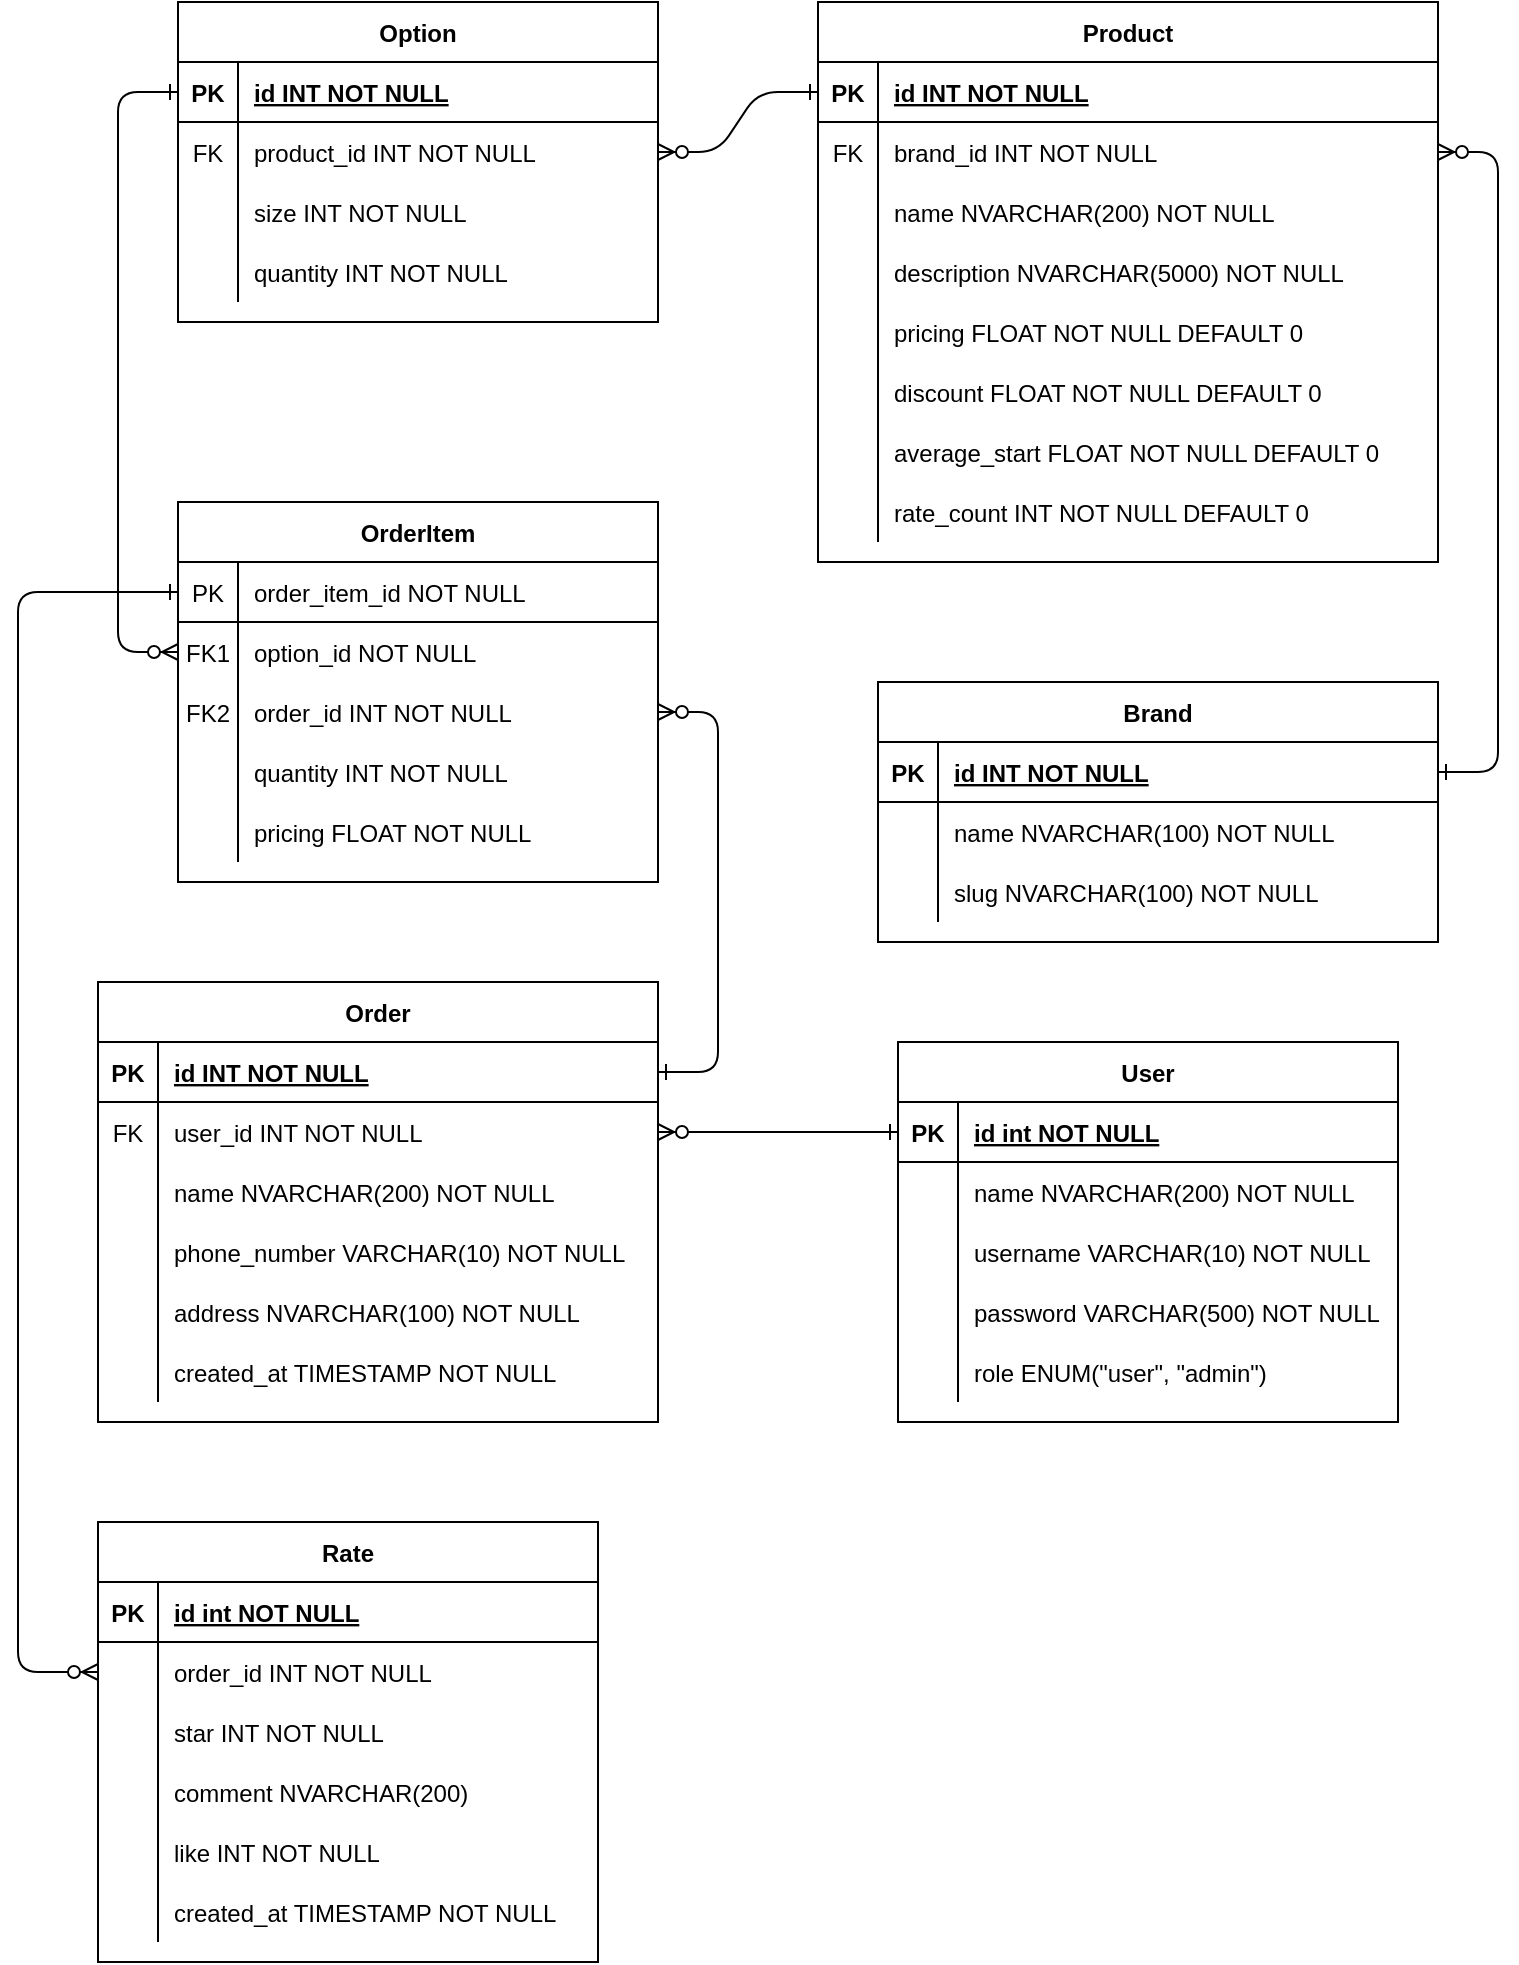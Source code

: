<mxfile>
    <diagram id="R2lEEEUBdFMjLlhIrx00" name="Page-1">
        <mxGraphModel dx="561" dy="756" grid="1" gridSize="10" guides="1" tooltips="1" connect="1" arrows="1" fold="1" page="1" pageScale="1" pageWidth="850" pageHeight="1100" math="0" shadow="0" extFonts="Permanent Marker^https://fonts.googleapis.com/css?family=Permanent+Marker">
            <root>
                <mxCell id="0"/>
                <mxCell id="1" parent="0"/>
                <mxCell id="C-vyLk0tnHw3VtMMgP7b-2" value="Product" style="shape=table;startSize=30;container=1;collapsible=1;childLayout=tableLayout;fixedRows=1;rowLines=0;fontStyle=1;align=center;resizeLast=1;" parent="1" vertex="1">
                    <mxGeometry x="440" y="60" width="310" height="280" as="geometry"/>
                </mxCell>
                <mxCell id="C-vyLk0tnHw3VtMMgP7b-3" value="" style="shape=partialRectangle;collapsible=0;dropTarget=0;pointerEvents=0;fillColor=none;points=[[0,0.5],[1,0.5]];portConstraint=eastwest;top=0;left=0;right=0;bottom=1;" parent="C-vyLk0tnHw3VtMMgP7b-2" vertex="1">
                    <mxGeometry y="30" width="310" height="30" as="geometry"/>
                </mxCell>
                <mxCell id="C-vyLk0tnHw3VtMMgP7b-4" value="PK" style="shape=partialRectangle;overflow=hidden;connectable=0;fillColor=none;top=0;left=0;bottom=0;right=0;fontStyle=1;" parent="C-vyLk0tnHw3VtMMgP7b-3" vertex="1">
                    <mxGeometry width="30" height="30" as="geometry">
                        <mxRectangle width="30" height="30" as="alternateBounds"/>
                    </mxGeometry>
                </mxCell>
                <mxCell id="C-vyLk0tnHw3VtMMgP7b-5" value="id INT NOT NULL" style="shape=partialRectangle;overflow=hidden;connectable=0;fillColor=none;top=0;left=0;bottom=0;right=0;align=left;spacingLeft=6;fontStyle=5;" parent="C-vyLk0tnHw3VtMMgP7b-3" vertex="1">
                    <mxGeometry x="30" width="280" height="30" as="geometry">
                        <mxRectangle width="280" height="30" as="alternateBounds"/>
                    </mxGeometry>
                </mxCell>
                <mxCell id="SPNnVvAk1_c4zCXeKWEK-23" value="" style="shape=partialRectangle;collapsible=0;dropTarget=0;pointerEvents=0;fillColor=none;points=[[0,0.5],[1,0.5]];portConstraint=eastwest;top=0;left=0;right=0;bottom=0;" parent="C-vyLk0tnHw3VtMMgP7b-2" vertex="1">
                    <mxGeometry y="60" width="310" height="30" as="geometry"/>
                </mxCell>
                <mxCell id="SPNnVvAk1_c4zCXeKWEK-24" value="FK" style="shape=partialRectangle;overflow=hidden;connectable=0;fillColor=none;top=0;left=0;bottom=0;right=0;" parent="SPNnVvAk1_c4zCXeKWEK-23" vertex="1">
                    <mxGeometry width="30" height="30" as="geometry">
                        <mxRectangle width="30" height="30" as="alternateBounds"/>
                    </mxGeometry>
                </mxCell>
                <mxCell id="SPNnVvAk1_c4zCXeKWEK-25" value="brand_id INT NOT NULL" style="shape=partialRectangle;overflow=hidden;connectable=0;fillColor=none;top=0;left=0;bottom=0;right=0;align=left;spacingLeft=6;" parent="SPNnVvAk1_c4zCXeKWEK-23" vertex="1">
                    <mxGeometry x="30" width="280" height="30" as="geometry">
                        <mxRectangle width="280" height="30" as="alternateBounds"/>
                    </mxGeometry>
                </mxCell>
                <mxCell id="C-vyLk0tnHw3VtMMgP7b-6" value="" style="shape=partialRectangle;collapsible=0;dropTarget=0;pointerEvents=0;fillColor=none;points=[[0,0.5],[1,0.5]];portConstraint=eastwest;top=0;left=0;right=0;bottom=0;" parent="C-vyLk0tnHw3VtMMgP7b-2" vertex="1">
                    <mxGeometry y="90" width="310" height="30" as="geometry"/>
                </mxCell>
                <mxCell id="C-vyLk0tnHw3VtMMgP7b-7" value="" style="shape=partialRectangle;overflow=hidden;connectable=0;fillColor=none;top=0;left=0;bottom=0;right=0;" parent="C-vyLk0tnHw3VtMMgP7b-6" vertex="1">
                    <mxGeometry width="30" height="30" as="geometry">
                        <mxRectangle width="30" height="30" as="alternateBounds"/>
                    </mxGeometry>
                </mxCell>
                <mxCell id="C-vyLk0tnHw3VtMMgP7b-8" value="name NVARCHAR(200) NOT NULL" style="shape=partialRectangle;overflow=hidden;connectable=0;fillColor=none;top=0;left=0;bottom=0;right=0;align=left;spacingLeft=6;" parent="C-vyLk0tnHw3VtMMgP7b-6" vertex="1">
                    <mxGeometry x="30" width="280" height="30" as="geometry">
                        <mxRectangle width="280" height="30" as="alternateBounds"/>
                    </mxGeometry>
                </mxCell>
                <mxCell id="C-vyLk0tnHw3VtMMgP7b-9" value="" style="shape=partialRectangle;collapsible=0;dropTarget=0;pointerEvents=0;fillColor=none;points=[[0,0.5],[1,0.5]];portConstraint=eastwest;top=0;left=0;right=0;bottom=0;" parent="C-vyLk0tnHw3VtMMgP7b-2" vertex="1">
                    <mxGeometry y="120" width="310" height="30" as="geometry"/>
                </mxCell>
                <mxCell id="C-vyLk0tnHw3VtMMgP7b-10" value="" style="shape=partialRectangle;overflow=hidden;connectable=0;fillColor=none;top=0;left=0;bottom=0;right=0;" parent="C-vyLk0tnHw3VtMMgP7b-9" vertex="1">
                    <mxGeometry width="30" height="30" as="geometry">
                        <mxRectangle width="30" height="30" as="alternateBounds"/>
                    </mxGeometry>
                </mxCell>
                <mxCell id="C-vyLk0tnHw3VtMMgP7b-11" value="description NVARCHAR(5000) NOT NULL" style="shape=partialRectangle;overflow=hidden;connectable=0;fillColor=none;top=0;left=0;bottom=0;right=0;align=left;spacingLeft=6;" parent="C-vyLk0tnHw3VtMMgP7b-9" vertex="1">
                    <mxGeometry x="30" width="280" height="30" as="geometry">
                        <mxRectangle width="280" height="30" as="alternateBounds"/>
                    </mxGeometry>
                </mxCell>
                <mxCell id="SPNnVvAk1_c4zCXeKWEK-62" value="" style="shape=partialRectangle;collapsible=0;dropTarget=0;pointerEvents=0;fillColor=none;points=[[0,0.5],[1,0.5]];portConstraint=eastwest;top=0;left=0;right=0;bottom=0;" parent="C-vyLk0tnHw3VtMMgP7b-2" vertex="1">
                    <mxGeometry y="150" width="310" height="30" as="geometry"/>
                </mxCell>
                <mxCell id="SPNnVvAk1_c4zCXeKWEK-63" value="" style="shape=partialRectangle;overflow=hidden;connectable=0;fillColor=none;top=0;left=0;bottom=0;right=0;" parent="SPNnVvAk1_c4zCXeKWEK-62" vertex="1">
                    <mxGeometry width="30" height="30" as="geometry">
                        <mxRectangle width="30" height="30" as="alternateBounds"/>
                    </mxGeometry>
                </mxCell>
                <mxCell id="SPNnVvAk1_c4zCXeKWEK-64" value="pricing FLOAT NOT NULL DEFAULT 0" style="shape=partialRectangle;overflow=hidden;connectable=0;fillColor=none;top=0;left=0;bottom=0;right=0;align=left;spacingLeft=6;" parent="SPNnVvAk1_c4zCXeKWEK-62" vertex="1">
                    <mxGeometry x="30" width="280" height="30" as="geometry">
                        <mxRectangle width="280" height="30" as="alternateBounds"/>
                    </mxGeometry>
                </mxCell>
                <mxCell id="SPNnVvAk1_c4zCXeKWEK-65" value="" style="shape=partialRectangle;collapsible=0;dropTarget=0;pointerEvents=0;fillColor=none;points=[[0,0.5],[1,0.5]];portConstraint=eastwest;top=0;left=0;right=0;bottom=0;" parent="C-vyLk0tnHw3VtMMgP7b-2" vertex="1">
                    <mxGeometry y="180" width="310" height="30" as="geometry"/>
                </mxCell>
                <mxCell id="SPNnVvAk1_c4zCXeKWEK-66" value="" style="shape=partialRectangle;overflow=hidden;connectable=0;fillColor=none;top=0;left=0;bottom=0;right=0;" parent="SPNnVvAk1_c4zCXeKWEK-65" vertex="1">
                    <mxGeometry width="30" height="30" as="geometry">
                        <mxRectangle width="30" height="30" as="alternateBounds"/>
                    </mxGeometry>
                </mxCell>
                <mxCell id="SPNnVvAk1_c4zCXeKWEK-67" value="discount FLOAT NOT NULL DEFAULT 0" style="shape=partialRectangle;overflow=hidden;connectable=0;fillColor=none;top=0;left=0;bottom=0;right=0;align=left;spacingLeft=6;" parent="SPNnVvAk1_c4zCXeKWEK-65" vertex="1">
                    <mxGeometry x="30" width="280" height="30" as="geometry">
                        <mxRectangle width="280" height="30" as="alternateBounds"/>
                    </mxGeometry>
                </mxCell>
                <mxCell id="SPNnVvAk1_c4zCXeKWEK-42" value="" style="shape=partialRectangle;collapsible=0;dropTarget=0;pointerEvents=0;fillColor=none;points=[[0,0.5],[1,0.5]];portConstraint=eastwest;top=0;left=0;right=0;bottom=0;" parent="C-vyLk0tnHw3VtMMgP7b-2" vertex="1">
                    <mxGeometry y="210" width="310" height="30" as="geometry"/>
                </mxCell>
                <mxCell id="SPNnVvAk1_c4zCXeKWEK-43" value="" style="shape=partialRectangle;overflow=hidden;connectable=0;fillColor=none;top=0;left=0;bottom=0;right=0;" parent="SPNnVvAk1_c4zCXeKWEK-42" vertex="1">
                    <mxGeometry width="30" height="30" as="geometry">
                        <mxRectangle width="30" height="30" as="alternateBounds"/>
                    </mxGeometry>
                </mxCell>
                <mxCell id="SPNnVvAk1_c4zCXeKWEK-44" value="average_start FLOAT NOT NULL DEFAULT 0" style="shape=partialRectangle;overflow=hidden;connectable=0;fillColor=none;top=0;left=0;bottom=0;right=0;align=left;spacingLeft=6;" parent="SPNnVvAk1_c4zCXeKWEK-42" vertex="1">
                    <mxGeometry x="30" width="280" height="30" as="geometry">
                        <mxRectangle width="280" height="30" as="alternateBounds"/>
                    </mxGeometry>
                </mxCell>
                <mxCell id="SPNnVvAk1_c4zCXeKWEK-45" value="" style="shape=partialRectangle;collapsible=0;dropTarget=0;pointerEvents=0;fillColor=none;points=[[0,0.5],[1,0.5]];portConstraint=eastwest;top=0;left=0;right=0;bottom=0;" parent="C-vyLk0tnHw3VtMMgP7b-2" vertex="1">
                    <mxGeometry y="240" width="310" height="30" as="geometry"/>
                </mxCell>
                <mxCell id="SPNnVvAk1_c4zCXeKWEK-46" value="" style="shape=partialRectangle;overflow=hidden;connectable=0;fillColor=none;top=0;left=0;bottom=0;right=0;" parent="SPNnVvAk1_c4zCXeKWEK-45" vertex="1">
                    <mxGeometry width="30" height="30" as="geometry">
                        <mxRectangle width="30" height="30" as="alternateBounds"/>
                    </mxGeometry>
                </mxCell>
                <mxCell id="SPNnVvAk1_c4zCXeKWEK-47" value="rate_count INT NOT NULL DEFAULT 0" style="shape=partialRectangle;overflow=hidden;connectable=0;fillColor=none;top=0;left=0;bottom=0;right=0;align=left;spacingLeft=6;" parent="SPNnVvAk1_c4zCXeKWEK-45" vertex="1">
                    <mxGeometry x="30" width="280" height="30" as="geometry">
                        <mxRectangle width="280" height="30" as="alternateBounds"/>
                    </mxGeometry>
                </mxCell>
                <mxCell id="C-vyLk0tnHw3VtMMgP7b-23" value="User" style="shape=table;startSize=30;container=1;collapsible=1;childLayout=tableLayout;fixedRows=1;rowLines=0;fontStyle=1;align=center;resizeLast=1;" parent="1" vertex="1">
                    <mxGeometry x="480" y="580" width="250" height="190" as="geometry"/>
                </mxCell>
                <mxCell id="C-vyLk0tnHw3VtMMgP7b-24" value="" style="shape=partialRectangle;collapsible=0;dropTarget=0;pointerEvents=0;fillColor=none;points=[[0,0.5],[1,0.5]];portConstraint=eastwest;top=0;left=0;right=0;bottom=1;" parent="C-vyLk0tnHw3VtMMgP7b-23" vertex="1">
                    <mxGeometry y="30" width="250" height="30" as="geometry"/>
                </mxCell>
                <mxCell id="C-vyLk0tnHw3VtMMgP7b-25" value="PK" style="shape=partialRectangle;overflow=hidden;connectable=0;fillColor=none;top=0;left=0;bottom=0;right=0;fontStyle=1;" parent="C-vyLk0tnHw3VtMMgP7b-24" vertex="1">
                    <mxGeometry width="30" height="30" as="geometry">
                        <mxRectangle width="30" height="30" as="alternateBounds"/>
                    </mxGeometry>
                </mxCell>
                <mxCell id="C-vyLk0tnHw3VtMMgP7b-26" value="id int NOT NULL " style="shape=partialRectangle;overflow=hidden;connectable=0;fillColor=none;top=0;left=0;bottom=0;right=0;align=left;spacingLeft=6;fontStyle=5;" parent="C-vyLk0tnHw3VtMMgP7b-24" vertex="1">
                    <mxGeometry x="30" width="220" height="30" as="geometry">
                        <mxRectangle width="220" height="30" as="alternateBounds"/>
                    </mxGeometry>
                </mxCell>
                <mxCell id="C-vyLk0tnHw3VtMMgP7b-27" value="" style="shape=partialRectangle;collapsible=0;dropTarget=0;pointerEvents=0;fillColor=none;points=[[0,0.5],[1,0.5]];portConstraint=eastwest;top=0;left=0;right=0;bottom=0;" parent="C-vyLk0tnHw3VtMMgP7b-23" vertex="1">
                    <mxGeometry y="60" width="250" height="30" as="geometry"/>
                </mxCell>
                <mxCell id="C-vyLk0tnHw3VtMMgP7b-28" value="" style="shape=partialRectangle;overflow=hidden;connectable=0;fillColor=none;top=0;left=0;bottom=0;right=0;" parent="C-vyLk0tnHw3VtMMgP7b-27" vertex="1">
                    <mxGeometry width="30" height="30" as="geometry">
                        <mxRectangle width="30" height="30" as="alternateBounds"/>
                    </mxGeometry>
                </mxCell>
                <mxCell id="C-vyLk0tnHw3VtMMgP7b-29" value="name NVARCHAR(200) NOT NULL" style="shape=partialRectangle;overflow=hidden;connectable=0;fillColor=none;top=0;left=0;bottom=0;right=0;align=left;spacingLeft=6;" parent="C-vyLk0tnHw3VtMMgP7b-27" vertex="1">
                    <mxGeometry x="30" width="220" height="30" as="geometry">
                        <mxRectangle width="220" height="30" as="alternateBounds"/>
                    </mxGeometry>
                </mxCell>
                <mxCell id="SPNnVvAk1_c4zCXeKWEK-1" value="" style="shape=partialRectangle;collapsible=0;dropTarget=0;pointerEvents=0;fillColor=none;points=[[0,0.5],[1,0.5]];portConstraint=eastwest;top=0;left=0;right=0;bottom=0;" parent="C-vyLk0tnHw3VtMMgP7b-23" vertex="1">
                    <mxGeometry y="90" width="250" height="30" as="geometry"/>
                </mxCell>
                <mxCell id="SPNnVvAk1_c4zCXeKWEK-2" value="" style="shape=partialRectangle;overflow=hidden;connectable=0;fillColor=none;top=0;left=0;bottom=0;right=0;" parent="SPNnVvAk1_c4zCXeKWEK-1" vertex="1">
                    <mxGeometry width="30" height="30" as="geometry">
                        <mxRectangle width="30" height="30" as="alternateBounds"/>
                    </mxGeometry>
                </mxCell>
                <mxCell id="SPNnVvAk1_c4zCXeKWEK-3" value="username VARCHAR(10) NOT NULL" style="shape=partialRectangle;overflow=hidden;connectable=0;fillColor=none;top=0;left=0;bottom=0;right=0;align=left;spacingLeft=6;" parent="SPNnVvAk1_c4zCXeKWEK-1" vertex="1">
                    <mxGeometry x="30" width="220" height="30" as="geometry">
                        <mxRectangle width="220" height="30" as="alternateBounds"/>
                    </mxGeometry>
                </mxCell>
                <mxCell id="SPNnVvAk1_c4zCXeKWEK-4" value="" style="shape=partialRectangle;collapsible=0;dropTarget=0;pointerEvents=0;fillColor=none;points=[[0,0.5],[1,0.5]];portConstraint=eastwest;top=0;left=0;right=0;bottom=0;" parent="C-vyLk0tnHw3VtMMgP7b-23" vertex="1">
                    <mxGeometry y="120" width="250" height="30" as="geometry"/>
                </mxCell>
                <mxCell id="SPNnVvAk1_c4zCXeKWEK-5" value="" style="shape=partialRectangle;overflow=hidden;connectable=0;fillColor=none;top=0;left=0;bottom=0;right=0;" parent="SPNnVvAk1_c4zCXeKWEK-4" vertex="1">
                    <mxGeometry width="30" height="30" as="geometry">
                        <mxRectangle width="30" height="30" as="alternateBounds"/>
                    </mxGeometry>
                </mxCell>
                <mxCell id="SPNnVvAk1_c4zCXeKWEK-6" value="password VARCHAR(500) NOT NULL" style="shape=partialRectangle;overflow=hidden;connectable=0;fillColor=none;top=0;left=0;bottom=0;right=0;align=left;spacingLeft=6;" parent="SPNnVvAk1_c4zCXeKWEK-4" vertex="1">
                    <mxGeometry x="30" width="220" height="30" as="geometry">
                        <mxRectangle width="220" height="30" as="alternateBounds"/>
                    </mxGeometry>
                </mxCell>
                <mxCell id="SPNnVvAk1_c4zCXeKWEK-7" value="" style="shape=partialRectangle;collapsible=0;dropTarget=0;pointerEvents=0;fillColor=none;points=[[0,0.5],[1,0.5]];portConstraint=eastwest;top=0;left=0;right=0;bottom=0;" parent="C-vyLk0tnHw3VtMMgP7b-23" vertex="1">
                    <mxGeometry y="150" width="250" height="30" as="geometry"/>
                </mxCell>
                <mxCell id="SPNnVvAk1_c4zCXeKWEK-8" value="" style="shape=partialRectangle;overflow=hidden;connectable=0;fillColor=none;top=0;left=0;bottom=0;right=0;" parent="SPNnVvAk1_c4zCXeKWEK-7" vertex="1">
                    <mxGeometry width="30" height="30" as="geometry">
                        <mxRectangle width="30" height="30" as="alternateBounds"/>
                    </mxGeometry>
                </mxCell>
                <mxCell id="SPNnVvAk1_c4zCXeKWEK-9" value="role ENUM(&quot;user&quot;, &quot;admin&quot;)" style="shape=partialRectangle;overflow=hidden;connectable=0;fillColor=none;top=0;left=0;bottom=0;right=0;align=left;spacingLeft=6;" parent="SPNnVvAk1_c4zCXeKWEK-7" vertex="1">
                    <mxGeometry x="30" width="220" height="30" as="geometry">
                        <mxRectangle width="220" height="30" as="alternateBounds"/>
                    </mxGeometry>
                </mxCell>
                <mxCell id="SPNnVvAk1_c4zCXeKWEK-13" value="Brand" style="shape=table;startSize=30;container=1;collapsible=1;childLayout=tableLayout;fixedRows=1;rowLines=0;fontStyle=1;align=center;resizeLast=1;" parent="1" vertex="1">
                    <mxGeometry x="470" y="400" width="280" height="130" as="geometry"/>
                </mxCell>
                <mxCell id="SPNnVvAk1_c4zCXeKWEK-14" value="" style="shape=partialRectangle;collapsible=0;dropTarget=0;pointerEvents=0;fillColor=none;points=[[0,0.5],[1,0.5]];portConstraint=eastwest;top=0;left=0;right=0;bottom=1;" parent="SPNnVvAk1_c4zCXeKWEK-13" vertex="1">
                    <mxGeometry y="30" width="280" height="30" as="geometry"/>
                </mxCell>
                <mxCell id="SPNnVvAk1_c4zCXeKWEK-15" value="PK" style="shape=partialRectangle;overflow=hidden;connectable=0;fillColor=none;top=0;left=0;bottom=0;right=0;fontStyle=1;" parent="SPNnVvAk1_c4zCXeKWEK-14" vertex="1">
                    <mxGeometry width="30" height="30" as="geometry">
                        <mxRectangle width="30" height="30" as="alternateBounds"/>
                    </mxGeometry>
                </mxCell>
                <mxCell id="SPNnVvAk1_c4zCXeKWEK-16" value="id INT NOT NULL" style="shape=partialRectangle;overflow=hidden;connectable=0;fillColor=none;top=0;left=0;bottom=0;right=0;align=left;spacingLeft=6;fontStyle=5;" parent="SPNnVvAk1_c4zCXeKWEK-14" vertex="1">
                    <mxGeometry x="30" width="250" height="30" as="geometry">
                        <mxRectangle width="250" height="30" as="alternateBounds"/>
                    </mxGeometry>
                </mxCell>
                <mxCell id="SPNnVvAk1_c4zCXeKWEK-17" value="" style="shape=partialRectangle;collapsible=0;dropTarget=0;pointerEvents=0;fillColor=none;points=[[0,0.5],[1,0.5]];portConstraint=eastwest;top=0;left=0;right=0;bottom=0;" parent="SPNnVvAk1_c4zCXeKWEK-13" vertex="1">
                    <mxGeometry y="60" width="280" height="30" as="geometry"/>
                </mxCell>
                <mxCell id="SPNnVvAk1_c4zCXeKWEK-18" value="" style="shape=partialRectangle;overflow=hidden;connectable=0;fillColor=none;top=0;left=0;bottom=0;right=0;" parent="SPNnVvAk1_c4zCXeKWEK-17" vertex="1">
                    <mxGeometry width="30" height="30" as="geometry">
                        <mxRectangle width="30" height="30" as="alternateBounds"/>
                    </mxGeometry>
                </mxCell>
                <mxCell id="SPNnVvAk1_c4zCXeKWEK-19" value="name NVARCHAR(100) NOT NULL" style="shape=partialRectangle;overflow=hidden;connectable=0;fillColor=none;top=0;left=0;bottom=0;right=0;align=left;spacingLeft=6;" parent="SPNnVvAk1_c4zCXeKWEK-17" vertex="1">
                    <mxGeometry x="30" width="250" height="30" as="geometry">
                        <mxRectangle width="250" height="30" as="alternateBounds"/>
                    </mxGeometry>
                </mxCell>
                <mxCell id="SPNnVvAk1_c4zCXeKWEK-20" value="" style="shape=partialRectangle;collapsible=0;dropTarget=0;pointerEvents=0;fillColor=none;points=[[0,0.5],[1,0.5]];portConstraint=eastwest;top=0;left=0;right=0;bottom=0;" parent="SPNnVvAk1_c4zCXeKWEK-13" vertex="1">
                    <mxGeometry y="90" width="280" height="30" as="geometry"/>
                </mxCell>
                <mxCell id="SPNnVvAk1_c4zCXeKWEK-21" value="" style="shape=partialRectangle;overflow=hidden;connectable=0;fillColor=none;top=0;left=0;bottom=0;right=0;" parent="SPNnVvAk1_c4zCXeKWEK-20" vertex="1">
                    <mxGeometry width="30" height="30" as="geometry">
                        <mxRectangle width="30" height="30" as="alternateBounds"/>
                    </mxGeometry>
                </mxCell>
                <mxCell id="SPNnVvAk1_c4zCXeKWEK-22" value="slug NVARCHAR(100) NOT NULL" style="shape=partialRectangle;overflow=hidden;connectable=0;fillColor=none;top=0;left=0;bottom=0;right=0;align=left;spacingLeft=6;" parent="SPNnVvAk1_c4zCXeKWEK-20" vertex="1">
                    <mxGeometry x="30" width="250" height="30" as="geometry">
                        <mxRectangle width="250" height="30" as="alternateBounds"/>
                    </mxGeometry>
                </mxCell>
                <mxCell id="SPNnVvAk1_c4zCXeKWEK-26" value="" style="edgeStyle=entityRelationEdgeStyle;endArrow=ERzeroToMany;startArrow=ERone;endFill=1;startFill=0;exitX=1;exitY=0.5;exitDx=0;exitDy=0;" parent="1" source="SPNnVvAk1_c4zCXeKWEK-14" target="SPNnVvAk1_c4zCXeKWEK-23" edge="1">
                    <mxGeometry width="100" height="100" relative="1" as="geometry">
                        <mxPoint x="760" y="-60" as="sourcePoint"/>
                        <mxPoint x="460" y="277.714" as="targetPoint"/>
                    </mxGeometry>
                </mxCell>
                <mxCell id="SPNnVvAk1_c4zCXeKWEK-27" value="Option" style="shape=table;startSize=30;container=1;collapsible=1;childLayout=tableLayout;fixedRows=1;rowLines=0;fontStyle=1;align=center;resizeLast=1;" parent="1" vertex="1">
                    <mxGeometry x="120" y="60" width="240" height="160" as="geometry"/>
                </mxCell>
                <mxCell id="SPNnVvAk1_c4zCXeKWEK-28" value="" style="shape=partialRectangle;collapsible=0;dropTarget=0;pointerEvents=0;fillColor=none;points=[[0,0.5],[1,0.5]];portConstraint=eastwest;top=0;left=0;right=0;bottom=1;" parent="SPNnVvAk1_c4zCXeKWEK-27" vertex="1">
                    <mxGeometry y="30" width="240" height="30" as="geometry"/>
                </mxCell>
                <mxCell id="SPNnVvAk1_c4zCXeKWEK-29" value="PK" style="shape=partialRectangle;overflow=hidden;connectable=0;fillColor=none;top=0;left=0;bottom=0;right=0;fontStyle=1;" parent="SPNnVvAk1_c4zCXeKWEK-28" vertex="1">
                    <mxGeometry width="30" height="30" as="geometry">
                        <mxRectangle width="30" height="30" as="alternateBounds"/>
                    </mxGeometry>
                </mxCell>
                <mxCell id="SPNnVvAk1_c4zCXeKWEK-30" value="id INT NOT NULL" style="shape=partialRectangle;overflow=hidden;connectable=0;fillColor=none;top=0;left=0;bottom=0;right=0;align=left;spacingLeft=6;fontStyle=5;" parent="SPNnVvAk1_c4zCXeKWEK-28" vertex="1">
                    <mxGeometry x="30" width="210" height="30" as="geometry">
                        <mxRectangle width="210" height="30" as="alternateBounds"/>
                    </mxGeometry>
                </mxCell>
                <mxCell id="SPNnVvAk1_c4zCXeKWEK-31" value="" style="shape=partialRectangle;collapsible=0;dropTarget=0;pointerEvents=0;fillColor=none;points=[[0,0.5],[1,0.5]];portConstraint=eastwest;top=0;left=0;right=0;bottom=0;" parent="SPNnVvAk1_c4zCXeKWEK-27" vertex="1">
                    <mxGeometry y="60" width="240" height="30" as="geometry"/>
                </mxCell>
                <mxCell id="SPNnVvAk1_c4zCXeKWEK-32" value="FK" style="shape=partialRectangle;overflow=hidden;connectable=0;fillColor=none;top=0;left=0;bottom=0;right=0;" parent="SPNnVvAk1_c4zCXeKWEK-31" vertex="1">
                    <mxGeometry width="30" height="30" as="geometry">
                        <mxRectangle width="30" height="30" as="alternateBounds"/>
                    </mxGeometry>
                </mxCell>
                <mxCell id="SPNnVvAk1_c4zCXeKWEK-33" value="product_id INT NOT NULL" style="shape=partialRectangle;overflow=hidden;connectable=0;fillColor=none;top=0;left=0;bottom=0;right=0;align=left;spacingLeft=6;" parent="SPNnVvAk1_c4zCXeKWEK-31" vertex="1">
                    <mxGeometry x="30" width="210" height="30" as="geometry">
                        <mxRectangle width="210" height="30" as="alternateBounds"/>
                    </mxGeometry>
                </mxCell>
                <mxCell id="SPNnVvAk1_c4zCXeKWEK-34" value="" style="shape=partialRectangle;collapsible=0;dropTarget=0;pointerEvents=0;fillColor=none;points=[[0,0.5],[1,0.5]];portConstraint=eastwest;top=0;left=0;right=0;bottom=0;" parent="SPNnVvAk1_c4zCXeKWEK-27" vertex="1">
                    <mxGeometry y="90" width="240" height="30" as="geometry"/>
                </mxCell>
                <mxCell id="SPNnVvAk1_c4zCXeKWEK-35" value="" style="shape=partialRectangle;overflow=hidden;connectable=0;fillColor=none;top=0;left=0;bottom=0;right=0;" parent="SPNnVvAk1_c4zCXeKWEK-34" vertex="1">
                    <mxGeometry width="30" height="30" as="geometry">
                        <mxRectangle width="30" height="30" as="alternateBounds"/>
                    </mxGeometry>
                </mxCell>
                <mxCell id="SPNnVvAk1_c4zCXeKWEK-36" value="size INT NOT NULL" style="shape=partialRectangle;overflow=hidden;connectable=0;fillColor=none;top=0;left=0;bottom=0;right=0;align=left;spacingLeft=6;" parent="SPNnVvAk1_c4zCXeKWEK-34" vertex="1">
                    <mxGeometry x="30" width="210" height="30" as="geometry">
                        <mxRectangle width="210" height="30" as="alternateBounds"/>
                    </mxGeometry>
                </mxCell>
                <mxCell id="SPNnVvAk1_c4zCXeKWEK-37" value="" style="shape=partialRectangle;collapsible=0;dropTarget=0;pointerEvents=0;fillColor=none;points=[[0,0.5],[1,0.5]];portConstraint=eastwest;top=0;left=0;right=0;bottom=0;" parent="SPNnVvAk1_c4zCXeKWEK-27" vertex="1">
                    <mxGeometry y="120" width="240" height="30" as="geometry"/>
                </mxCell>
                <mxCell id="SPNnVvAk1_c4zCXeKWEK-38" value="" style="shape=partialRectangle;overflow=hidden;connectable=0;fillColor=none;top=0;left=0;bottom=0;right=0;" parent="SPNnVvAk1_c4zCXeKWEK-37" vertex="1">
                    <mxGeometry width="30" height="30" as="geometry">
                        <mxRectangle width="30" height="30" as="alternateBounds"/>
                    </mxGeometry>
                </mxCell>
                <mxCell id="SPNnVvAk1_c4zCXeKWEK-39" value="quantity INT NOT NULL" style="shape=partialRectangle;overflow=hidden;connectable=0;fillColor=none;top=0;left=0;bottom=0;right=0;align=left;spacingLeft=6;" parent="SPNnVvAk1_c4zCXeKWEK-37" vertex="1">
                    <mxGeometry x="30" width="210" height="30" as="geometry">
                        <mxRectangle width="210" height="30" as="alternateBounds"/>
                    </mxGeometry>
                </mxCell>
                <mxCell id="SPNnVvAk1_c4zCXeKWEK-40" value="" style="edgeStyle=entityRelationEdgeStyle;endArrow=ERzeroToMany;startArrow=ERone;endFill=1;startFill=0;exitX=0;exitY=0.5;exitDx=0;exitDy=0;" parent="1" source="C-vyLk0tnHw3VtMMgP7b-3" target="SPNnVvAk1_c4zCXeKWEK-31" edge="1">
                    <mxGeometry width="100" height="100" relative="1" as="geometry">
                        <mxPoint x="700" y="-125" as="sourcePoint"/>
                        <mxPoint x="760" y="145" as="targetPoint"/>
                    </mxGeometry>
                </mxCell>
                <mxCell id="SPNnVvAk1_c4zCXeKWEK-48" value="OrderItem" style="shape=table;startSize=30;container=1;collapsible=1;childLayout=tableLayout;fixedRows=1;rowLines=0;fontStyle=1;align=center;resizeLast=1;" parent="1" vertex="1">
                    <mxGeometry x="120" y="310" width="240" height="190" as="geometry"/>
                </mxCell>
                <mxCell id="2" value="" style="shape=partialRectangle;collapsible=0;dropTarget=0;pointerEvents=0;fillColor=none;points=[[0,0.5],[1,0.5]];portConstraint=eastwest;top=0;left=0;right=0;bottom=1;" vertex="1" parent="SPNnVvAk1_c4zCXeKWEK-48">
                    <mxGeometry y="30" width="240" height="30" as="geometry"/>
                </mxCell>
                <mxCell id="3" value="PK" style="shape=partialRectangle;overflow=hidden;connectable=0;fillColor=none;top=0;left=0;bottom=0;right=0;" vertex="1" parent="2">
                    <mxGeometry width="30" height="30" as="geometry">
                        <mxRectangle width="30" height="30" as="alternateBounds"/>
                    </mxGeometry>
                </mxCell>
                <mxCell id="4" value="order_item_id NOT NULL" style="shape=partialRectangle;overflow=hidden;connectable=0;fillColor=none;top=0;left=0;bottom=0;right=0;align=left;spacingLeft=6;" vertex="1" parent="2">
                    <mxGeometry x="30" width="210" height="30" as="geometry">
                        <mxRectangle width="210" height="30" as="alternateBounds"/>
                    </mxGeometry>
                </mxCell>
                <mxCell id="SPNnVvAk1_c4zCXeKWEK-52" value="" style="shape=partialRectangle;collapsible=0;dropTarget=0;pointerEvents=0;fillColor=none;points=[[0,0.5],[1,0.5]];portConstraint=eastwest;top=0;left=0;right=0;bottom=0;" parent="SPNnVvAk1_c4zCXeKWEK-48" vertex="1">
                    <mxGeometry y="60" width="240" height="30" as="geometry"/>
                </mxCell>
                <mxCell id="SPNnVvAk1_c4zCXeKWEK-53" value="FK1" style="shape=partialRectangle;overflow=hidden;connectable=0;fillColor=none;top=0;left=0;bottom=0;right=0;" parent="SPNnVvAk1_c4zCXeKWEK-52" vertex="1">
                    <mxGeometry width="30" height="30" as="geometry">
                        <mxRectangle width="30" height="30" as="alternateBounds"/>
                    </mxGeometry>
                </mxCell>
                <mxCell id="SPNnVvAk1_c4zCXeKWEK-54" value="option_id NOT NULL" style="shape=partialRectangle;overflow=hidden;connectable=0;fillColor=none;top=0;left=0;bottom=0;right=0;align=left;spacingLeft=6;" parent="SPNnVvAk1_c4zCXeKWEK-52" vertex="1">
                    <mxGeometry x="30" width="210" height="30" as="geometry">
                        <mxRectangle width="210" height="30" as="alternateBounds"/>
                    </mxGeometry>
                </mxCell>
                <mxCell id="SPNnVvAk1_c4zCXeKWEK-101" value="" style="shape=partialRectangle;collapsible=0;dropTarget=0;pointerEvents=0;fillColor=none;points=[[0,0.5],[1,0.5]];portConstraint=eastwest;top=0;left=0;right=0;bottom=0;" parent="SPNnVvAk1_c4zCXeKWEK-48" vertex="1">
                    <mxGeometry y="90" width="240" height="30" as="geometry"/>
                </mxCell>
                <mxCell id="SPNnVvAk1_c4zCXeKWEK-102" value="FK2" style="shape=partialRectangle;overflow=hidden;connectable=0;fillColor=none;top=0;left=0;bottom=0;right=0;" parent="SPNnVvAk1_c4zCXeKWEK-101" vertex="1">
                    <mxGeometry width="30" height="30" as="geometry">
                        <mxRectangle width="30" height="30" as="alternateBounds"/>
                    </mxGeometry>
                </mxCell>
                <mxCell id="SPNnVvAk1_c4zCXeKWEK-103" value="order_id INT NOT NULL" style="shape=partialRectangle;overflow=hidden;connectable=0;fillColor=none;top=0;left=0;bottom=0;right=0;align=left;spacingLeft=6;" parent="SPNnVvAk1_c4zCXeKWEK-101" vertex="1">
                    <mxGeometry x="30" width="210" height="30" as="geometry">
                        <mxRectangle width="210" height="30" as="alternateBounds"/>
                    </mxGeometry>
                </mxCell>
                <mxCell id="SPNnVvAk1_c4zCXeKWEK-55" value="" style="shape=partialRectangle;collapsible=0;dropTarget=0;pointerEvents=0;fillColor=none;points=[[0,0.5],[1,0.5]];portConstraint=eastwest;top=0;left=0;right=0;bottom=0;" parent="SPNnVvAk1_c4zCXeKWEK-48" vertex="1">
                    <mxGeometry y="120" width="240" height="30" as="geometry"/>
                </mxCell>
                <mxCell id="SPNnVvAk1_c4zCXeKWEK-56" value="" style="shape=partialRectangle;overflow=hidden;connectable=0;fillColor=none;top=0;left=0;bottom=0;right=0;" parent="SPNnVvAk1_c4zCXeKWEK-55" vertex="1">
                    <mxGeometry width="30" height="30" as="geometry">
                        <mxRectangle width="30" height="30" as="alternateBounds"/>
                    </mxGeometry>
                </mxCell>
                <mxCell id="SPNnVvAk1_c4zCXeKWEK-57" value="quantity INT NOT NULL" style="shape=partialRectangle;overflow=hidden;connectable=0;fillColor=none;top=0;left=0;bottom=0;right=0;align=left;spacingLeft=6;" parent="SPNnVvAk1_c4zCXeKWEK-55" vertex="1">
                    <mxGeometry x="30" width="210" height="30" as="geometry">
                        <mxRectangle width="210" height="30" as="alternateBounds"/>
                    </mxGeometry>
                </mxCell>
                <mxCell id="SPNnVvAk1_c4zCXeKWEK-58" value="" style="shape=partialRectangle;collapsible=0;dropTarget=0;pointerEvents=0;fillColor=none;points=[[0,0.5],[1,0.5]];portConstraint=eastwest;top=0;left=0;right=0;bottom=0;" parent="SPNnVvAk1_c4zCXeKWEK-48" vertex="1">
                    <mxGeometry y="150" width="240" height="30" as="geometry"/>
                </mxCell>
                <mxCell id="SPNnVvAk1_c4zCXeKWEK-59" value="" style="shape=partialRectangle;overflow=hidden;connectable=0;fillColor=none;top=0;left=0;bottom=0;right=0;" parent="SPNnVvAk1_c4zCXeKWEK-58" vertex="1">
                    <mxGeometry width="30" height="30" as="geometry">
                        <mxRectangle width="30" height="30" as="alternateBounds"/>
                    </mxGeometry>
                </mxCell>
                <mxCell id="SPNnVvAk1_c4zCXeKWEK-60" value="pricing FLOAT NOT NULL" style="shape=partialRectangle;overflow=hidden;connectable=0;fillColor=none;top=0;left=0;bottom=0;right=0;align=left;spacingLeft=6;" parent="SPNnVvAk1_c4zCXeKWEK-58" vertex="1">
                    <mxGeometry x="30" width="210" height="30" as="geometry">
                        <mxRectangle width="210" height="30" as="alternateBounds"/>
                    </mxGeometry>
                </mxCell>
                <mxCell id="SPNnVvAk1_c4zCXeKWEK-61" value="" style="edgeStyle=elbowEdgeStyle;endArrow=ERzeroToMany;startArrow=ERone;endFill=1;startFill=0;exitX=0;exitY=0.5;exitDx=0;exitDy=0;entryX=0;entryY=0.5;entryDx=0;entryDy=0;" parent="1" source="SPNnVvAk1_c4zCXeKWEK-28" target="SPNnVvAk1_c4zCXeKWEK-52" edge="1">
                    <mxGeometry width="100" height="100" relative="1" as="geometry">
                        <mxPoint x="450" y="115" as="sourcePoint"/>
                        <mxPoint x="370" y="145" as="targetPoint"/>
                        <Array as="points">
                            <mxPoint x="90" y="260"/>
                        </Array>
                    </mxGeometry>
                </mxCell>
                <mxCell id="SPNnVvAk1_c4zCXeKWEK-81" value="Order" style="shape=table;startSize=30;container=1;collapsible=1;childLayout=tableLayout;fixedRows=1;rowLines=0;fontStyle=1;align=center;resizeLast=1;" parent="1" vertex="1">
                    <mxGeometry x="80" y="550" width="280" height="220" as="geometry"/>
                </mxCell>
                <mxCell id="SPNnVvAk1_c4zCXeKWEK-82" value="" style="shape=partialRectangle;collapsible=0;dropTarget=0;pointerEvents=0;fillColor=none;points=[[0,0.5],[1,0.5]];portConstraint=eastwest;top=0;left=0;right=0;bottom=1;" parent="SPNnVvAk1_c4zCXeKWEK-81" vertex="1">
                    <mxGeometry y="30" width="280" height="30" as="geometry"/>
                </mxCell>
                <mxCell id="SPNnVvAk1_c4zCXeKWEK-83" value="PK" style="shape=partialRectangle;overflow=hidden;connectable=0;fillColor=none;top=0;left=0;bottom=0;right=0;fontStyle=1;" parent="SPNnVvAk1_c4zCXeKWEK-82" vertex="1">
                    <mxGeometry width="30" height="30" as="geometry">
                        <mxRectangle width="30" height="30" as="alternateBounds"/>
                    </mxGeometry>
                </mxCell>
                <mxCell id="SPNnVvAk1_c4zCXeKWEK-84" value="id INT NOT NULL" style="shape=partialRectangle;overflow=hidden;connectable=0;fillColor=none;top=0;left=0;bottom=0;right=0;align=left;spacingLeft=6;fontStyle=5;" parent="SPNnVvAk1_c4zCXeKWEK-82" vertex="1">
                    <mxGeometry x="30" width="250" height="30" as="geometry">
                        <mxRectangle width="250" height="30" as="alternateBounds"/>
                    </mxGeometry>
                </mxCell>
                <mxCell id="SPNnVvAk1_c4zCXeKWEK-85" value="" style="shape=partialRectangle;collapsible=0;dropTarget=0;pointerEvents=0;fillColor=none;points=[[0,0.5],[1,0.5]];portConstraint=eastwest;top=0;left=0;right=0;bottom=0;" parent="SPNnVvAk1_c4zCXeKWEK-81" vertex="1">
                    <mxGeometry y="60" width="280" height="30" as="geometry"/>
                </mxCell>
                <mxCell id="SPNnVvAk1_c4zCXeKWEK-86" value="FK" style="shape=partialRectangle;overflow=hidden;connectable=0;fillColor=none;top=0;left=0;bottom=0;right=0;" parent="SPNnVvAk1_c4zCXeKWEK-85" vertex="1">
                    <mxGeometry width="30" height="30" as="geometry">
                        <mxRectangle width="30" height="30" as="alternateBounds"/>
                    </mxGeometry>
                </mxCell>
                <mxCell id="SPNnVvAk1_c4zCXeKWEK-87" value="user_id INT NOT NULL" style="shape=partialRectangle;overflow=hidden;connectable=0;fillColor=none;top=0;left=0;bottom=0;right=0;align=left;spacingLeft=6;" parent="SPNnVvAk1_c4zCXeKWEK-85" vertex="1">
                    <mxGeometry x="30" width="250" height="30" as="geometry">
                        <mxRectangle width="250" height="30" as="alternateBounds"/>
                    </mxGeometry>
                </mxCell>
                <mxCell id="SPNnVvAk1_c4zCXeKWEK-88" value="" style="shape=partialRectangle;collapsible=0;dropTarget=0;pointerEvents=0;fillColor=none;points=[[0,0.5],[1,0.5]];portConstraint=eastwest;top=0;left=0;right=0;bottom=0;" parent="SPNnVvAk1_c4zCXeKWEK-81" vertex="1">
                    <mxGeometry y="90" width="280" height="30" as="geometry"/>
                </mxCell>
                <mxCell id="SPNnVvAk1_c4zCXeKWEK-89" value="" style="shape=partialRectangle;overflow=hidden;connectable=0;fillColor=none;top=0;left=0;bottom=0;right=0;" parent="SPNnVvAk1_c4zCXeKWEK-88" vertex="1">
                    <mxGeometry width="30" height="30" as="geometry">
                        <mxRectangle width="30" height="30" as="alternateBounds"/>
                    </mxGeometry>
                </mxCell>
                <mxCell id="SPNnVvAk1_c4zCXeKWEK-90" value="name NVARCHAR(200) NOT NULL" style="shape=partialRectangle;overflow=hidden;connectable=0;fillColor=none;top=0;left=0;bottom=0;right=0;align=left;spacingLeft=6;" parent="SPNnVvAk1_c4zCXeKWEK-88" vertex="1">
                    <mxGeometry x="30" width="250" height="30" as="geometry">
                        <mxRectangle width="250" height="30" as="alternateBounds"/>
                    </mxGeometry>
                </mxCell>
                <mxCell id="SPNnVvAk1_c4zCXeKWEK-91" value="" style="shape=partialRectangle;collapsible=0;dropTarget=0;pointerEvents=0;fillColor=none;points=[[0,0.5],[1,0.5]];portConstraint=eastwest;top=0;left=0;right=0;bottom=0;" parent="SPNnVvAk1_c4zCXeKWEK-81" vertex="1">
                    <mxGeometry y="120" width="280" height="30" as="geometry"/>
                </mxCell>
                <mxCell id="SPNnVvAk1_c4zCXeKWEK-92" value="" style="shape=partialRectangle;overflow=hidden;connectable=0;fillColor=none;top=0;left=0;bottom=0;right=0;" parent="SPNnVvAk1_c4zCXeKWEK-91" vertex="1">
                    <mxGeometry width="30" height="30" as="geometry">
                        <mxRectangle width="30" height="30" as="alternateBounds"/>
                    </mxGeometry>
                </mxCell>
                <mxCell id="SPNnVvAk1_c4zCXeKWEK-93" value="phone_number VARCHAR(10) NOT NULL" style="shape=partialRectangle;overflow=hidden;connectable=0;fillColor=none;top=0;left=0;bottom=0;right=0;align=left;spacingLeft=6;" parent="SPNnVvAk1_c4zCXeKWEK-91" vertex="1">
                    <mxGeometry x="30" width="250" height="30" as="geometry">
                        <mxRectangle width="250" height="30" as="alternateBounds"/>
                    </mxGeometry>
                </mxCell>
                <mxCell id="SPNnVvAk1_c4zCXeKWEK-94" value="" style="shape=partialRectangle;collapsible=0;dropTarget=0;pointerEvents=0;fillColor=none;points=[[0,0.5],[1,0.5]];portConstraint=eastwest;top=0;left=0;right=0;bottom=0;" parent="SPNnVvAk1_c4zCXeKWEK-81" vertex="1">
                    <mxGeometry y="150" width="280" height="30" as="geometry"/>
                </mxCell>
                <mxCell id="SPNnVvAk1_c4zCXeKWEK-95" value="" style="shape=partialRectangle;overflow=hidden;connectable=0;fillColor=none;top=0;left=0;bottom=0;right=0;" parent="SPNnVvAk1_c4zCXeKWEK-94" vertex="1">
                    <mxGeometry width="30" height="30" as="geometry">
                        <mxRectangle width="30" height="30" as="alternateBounds"/>
                    </mxGeometry>
                </mxCell>
                <mxCell id="SPNnVvAk1_c4zCXeKWEK-96" value="address NVARCHAR(100) NOT NULL" style="shape=partialRectangle;overflow=hidden;connectable=0;fillColor=none;top=0;left=0;bottom=0;right=0;align=left;spacingLeft=6;" parent="SPNnVvAk1_c4zCXeKWEK-94" vertex="1">
                    <mxGeometry x="30" width="250" height="30" as="geometry">
                        <mxRectangle width="250" height="30" as="alternateBounds"/>
                    </mxGeometry>
                </mxCell>
                <mxCell id="SPNnVvAk1_c4zCXeKWEK-97" value="" style="shape=partialRectangle;collapsible=0;dropTarget=0;pointerEvents=0;fillColor=none;points=[[0,0.5],[1,0.5]];portConstraint=eastwest;top=0;left=0;right=0;bottom=0;" parent="SPNnVvAk1_c4zCXeKWEK-81" vertex="1">
                    <mxGeometry y="180" width="280" height="30" as="geometry"/>
                </mxCell>
                <mxCell id="SPNnVvAk1_c4zCXeKWEK-98" value="" style="shape=partialRectangle;overflow=hidden;connectable=0;fillColor=none;top=0;left=0;bottom=0;right=0;" parent="SPNnVvAk1_c4zCXeKWEK-97" vertex="1">
                    <mxGeometry width="30" height="30" as="geometry">
                        <mxRectangle width="30" height="30" as="alternateBounds"/>
                    </mxGeometry>
                </mxCell>
                <mxCell id="SPNnVvAk1_c4zCXeKWEK-99" value="created_at TIMESTAMP NOT NULL" style="shape=partialRectangle;overflow=hidden;connectable=0;fillColor=none;top=0;left=0;bottom=0;right=0;align=left;spacingLeft=6;" parent="SPNnVvAk1_c4zCXeKWEK-97" vertex="1">
                    <mxGeometry x="30" width="250" height="30" as="geometry">
                        <mxRectangle width="250" height="30" as="alternateBounds"/>
                    </mxGeometry>
                </mxCell>
                <mxCell id="SPNnVvAk1_c4zCXeKWEK-100" value="" style="edgeStyle=entityRelationEdgeStyle;endArrow=ERzeroToMany;startArrow=ERone;endFill=1;startFill=0;exitX=1;exitY=0.5;exitDx=0;exitDy=0;entryX=1;entryY=0.5;entryDx=0;entryDy=0;" parent="1" source="SPNnVvAk1_c4zCXeKWEK-82" target="SPNnVvAk1_c4zCXeKWEK-101" edge="1">
                    <mxGeometry width="100" height="100" relative="1" as="geometry">
                        <mxPoint x="450" y="115" as="sourcePoint"/>
                        <mxPoint x="360" y="355" as="targetPoint"/>
                    </mxGeometry>
                </mxCell>
                <mxCell id="SPNnVvAk1_c4zCXeKWEK-104" value="" style="edgeStyle=entityRelationEdgeStyle;endArrow=ERzeroToMany;startArrow=ERone;endFill=1;startFill=0;exitX=0;exitY=0.5;exitDx=0;exitDy=0;entryX=1;entryY=0.5;entryDx=0;entryDy=0;" parent="1" source="C-vyLk0tnHw3VtMMgP7b-24" target="SPNnVvAk1_c4zCXeKWEK-85" edge="1">
                    <mxGeometry width="100" height="100" relative="1" as="geometry">
                        <mxPoint x="370" y="645" as="sourcePoint"/>
                        <mxPoint x="370" y="365" as="targetPoint"/>
                    </mxGeometry>
                </mxCell>
                <mxCell id="SPNnVvAk1_c4zCXeKWEK-105" value="Rate" style="shape=table;startSize=30;container=1;collapsible=1;childLayout=tableLayout;fixedRows=1;rowLines=0;fontStyle=1;align=center;resizeLast=1;" parent="1" vertex="1">
                    <mxGeometry x="80" y="820" width="250" height="220" as="geometry"/>
                </mxCell>
                <mxCell id="SPNnVvAk1_c4zCXeKWEK-106" value="" style="shape=partialRectangle;collapsible=0;dropTarget=0;pointerEvents=0;fillColor=none;points=[[0,0.5],[1,0.5]];portConstraint=eastwest;top=0;left=0;right=0;bottom=1;" parent="SPNnVvAk1_c4zCXeKWEK-105" vertex="1">
                    <mxGeometry y="30" width="250" height="30" as="geometry"/>
                </mxCell>
                <mxCell id="SPNnVvAk1_c4zCXeKWEK-107" value="PK" style="shape=partialRectangle;overflow=hidden;connectable=0;fillColor=none;top=0;left=0;bottom=0;right=0;fontStyle=1;" parent="SPNnVvAk1_c4zCXeKWEK-106" vertex="1">
                    <mxGeometry width="30" height="30" as="geometry">
                        <mxRectangle width="30" height="30" as="alternateBounds"/>
                    </mxGeometry>
                </mxCell>
                <mxCell id="SPNnVvAk1_c4zCXeKWEK-108" value="id int NOT NULL " style="shape=partialRectangle;overflow=hidden;connectable=0;fillColor=none;top=0;left=0;bottom=0;right=0;align=left;spacingLeft=6;fontStyle=5;" parent="SPNnVvAk1_c4zCXeKWEK-106" vertex="1">
                    <mxGeometry x="30" width="220" height="30" as="geometry">
                        <mxRectangle width="220" height="30" as="alternateBounds"/>
                    </mxGeometry>
                </mxCell>
                <mxCell id="SPNnVvAk1_c4zCXeKWEK-121" value="" style="shape=partialRectangle;collapsible=0;dropTarget=0;pointerEvents=0;fillColor=none;points=[[0,0.5],[1,0.5]];portConstraint=eastwest;top=0;left=0;right=0;bottom=0;" parent="SPNnVvAk1_c4zCXeKWEK-105" vertex="1">
                    <mxGeometry y="60" width="250" height="30" as="geometry"/>
                </mxCell>
                <mxCell id="SPNnVvAk1_c4zCXeKWEK-122" value="" style="shape=partialRectangle;overflow=hidden;connectable=0;fillColor=none;top=0;left=0;bottom=0;right=0;" parent="SPNnVvAk1_c4zCXeKWEK-121" vertex="1">
                    <mxGeometry width="30" height="30" as="geometry">
                        <mxRectangle width="30" height="30" as="alternateBounds"/>
                    </mxGeometry>
                </mxCell>
                <mxCell id="SPNnVvAk1_c4zCXeKWEK-123" value="order_id INT NOT NULL" style="shape=partialRectangle;overflow=hidden;connectable=0;fillColor=none;top=0;left=0;bottom=0;right=0;align=left;spacingLeft=6;" parent="SPNnVvAk1_c4zCXeKWEK-121" vertex="1">
                    <mxGeometry x="30" width="220" height="30" as="geometry">
                        <mxRectangle width="220" height="30" as="alternateBounds"/>
                    </mxGeometry>
                </mxCell>
                <mxCell id="SPNnVvAk1_c4zCXeKWEK-109" value="" style="shape=partialRectangle;collapsible=0;dropTarget=0;pointerEvents=0;fillColor=none;points=[[0,0.5],[1,0.5]];portConstraint=eastwest;top=0;left=0;right=0;bottom=0;" parent="SPNnVvAk1_c4zCXeKWEK-105" vertex="1">
                    <mxGeometry y="90" width="250" height="30" as="geometry"/>
                </mxCell>
                <mxCell id="SPNnVvAk1_c4zCXeKWEK-110" value="" style="shape=partialRectangle;overflow=hidden;connectable=0;fillColor=none;top=0;left=0;bottom=0;right=0;" parent="SPNnVvAk1_c4zCXeKWEK-109" vertex="1">
                    <mxGeometry width="30" height="30" as="geometry">
                        <mxRectangle width="30" height="30" as="alternateBounds"/>
                    </mxGeometry>
                </mxCell>
                <mxCell id="SPNnVvAk1_c4zCXeKWEK-111" value="star INT NOT NULL" style="shape=partialRectangle;overflow=hidden;connectable=0;fillColor=none;top=0;left=0;bottom=0;right=0;align=left;spacingLeft=6;" parent="SPNnVvAk1_c4zCXeKWEK-109" vertex="1">
                    <mxGeometry x="30" width="220" height="30" as="geometry">
                        <mxRectangle width="220" height="30" as="alternateBounds"/>
                    </mxGeometry>
                </mxCell>
                <mxCell id="SPNnVvAk1_c4zCXeKWEK-112" value="" style="shape=partialRectangle;collapsible=0;dropTarget=0;pointerEvents=0;fillColor=none;points=[[0,0.5],[1,0.5]];portConstraint=eastwest;top=0;left=0;right=0;bottom=0;" parent="SPNnVvAk1_c4zCXeKWEK-105" vertex="1">
                    <mxGeometry y="120" width="250" height="30" as="geometry"/>
                </mxCell>
                <mxCell id="SPNnVvAk1_c4zCXeKWEK-113" value="" style="shape=partialRectangle;overflow=hidden;connectable=0;fillColor=none;top=0;left=0;bottom=0;right=0;" parent="SPNnVvAk1_c4zCXeKWEK-112" vertex="1">
                    <mxGeometry width="30" height="30" as="geometry">
                        <mxRectangle width="30" height="30" as="alternateBounds"/>
                    </mxGeometry>
                </mxCell>
                <mxCell id="SPNnVvAk1_c4zCXeKWEK-114" value="comment NVARCHAR(200)" style="shape=partialRectangle;overflow=hidden;connectable=0;fillColor=none;top=0;left=0;bottom=0;right=0;align=left;spacingLeft=6;" parent="SPNnVvAk1_c4zCXeKWEK-112" vertex="1">
                    <mxGeometry x="30" width="220" height="30" as="geometry">
                        <mxRectangle width="220" height="30" as="alternateBounds"/>
                    </mxGeometry>
                </mxCell>
                <mxCell id="SPNnVvAk1_c4zCXeKWEK-128" value="" style="shape=partialRectangle;collapsible=0;dropTarget=0;pointerEvents=0;fillColor=none;points=[[0,0.5],[1,0.5]];portConstraint=eastwest;top=0;left=0;right=0;bottom=0;" parent="SPNnVvAk1_c4zCXeKWEK-105" vertex="1">
                    <mxGeometry y="150" width="250" height="30" as="geometry"/>
                </mxCell>
                <mxCell id="SPNnVvAk1_c4zCXeKWEK-129" value="" style="shape=partialRectangle;overflow=hidden;connectable=0;fillColor=none;top=0;left=0;bottom=0;right=0;" parent="SPNnVvAk1_c4zCXeKWEK-128" vertex="1">
                    <mxGeometry width="30" height="30" as="geometry">
                        <mxRectangle width="30" height="30" as="alternateBounds"/>
                    </mxGeometry>
                </mxCell>
                <mxCell id="SPNnVvAk1_c4zCXeKWEK-130" value="like INT NOT NULL" style="shape=partialRectangle;overflow=hidden;connectable=0;fillColor=none;top=0;left=0;bottom=0;right=0;align=left;spacingLeft=6;" parent="SPNnVvAk1_c4zCXeKWEK-128" vertex="1">
                    <mxGeometry x="30" width="220" height="30" as="geometry">
                        <mxRectangle width="220" height="30" as="alternateBounds"/>
                    </mxGeometry>
                </mxCell>
                <mxCell id="SPNnVvAk1_c4zCXeKWEK-125" value="" style="shape=partialRectangle;collapsible=0;dropTarget=0;pointerEvents=0;fillColor=none;points=[[0,0.5],[1,0.5]];portConstraint=eastwest;top=0;left=0;right=0;bottom=0;" parent="SPNnVvAk1_c4zCXeKWEK-105" vertex="1">
                    <mxGeometry y="180" width="250" height="30" as="geometry"/>
                </mxCell>
                <mxCell id="SPNnVvAk1_c4zCXeKWEK-126" value="" style="shape=partialRectangle;overflow=hidden;connectable=0;fillColor=none;top=0;left=0;bottom=0;right=0;" parent="SPNnVvAk1_c4zCXeKWEK-125" vertex="1">
                    <mxGeometry width="30" height="30" as="geometry">
                        <mxRectangle width="30" height="30" as="alternateBounds"/>
                    </mxGeometry>
                </mxCell>
                <mxCell id="SPNnVvAk1_c4zCXeKWEK-127" value="created_at TIMESTAMP NOT NULL" style="shape=partialRectangle;overflow=hidden;connectable=0;fillColor=none;top=0;left=0;bottom=0;right=0;align=left;spacingLeft=6;" parent="SPNnVvAk1_c4zCXeKWEK-125" vertex="1">
                    <mxGeometry x="30" width="220" height="30" as="geometry">
                        <mxRectangle width="220" height="30" as="alternateBounds"/>
                    </mxGeometry>
                </mxCell>
                <mxCell id="SPNnVvAk1_c4zCXeKWEK-124" value="" style="edgeStyle=elbowEdgeStyle;endArrow=ERzeroToMany;startArrow=ERone;endFill=1;startFill=0;exitX=0;exitY=0.5;exitDx=0;exitDy=0;entryX=0;entryY=0.5;entryDx=0;entryDy=0;" parent="1" source="2" target="SPNnVvAk1_c4zCXeKWEK-121" edge="1">
                    <mxGeometry width="100" height="100" relative="1" as="geometry">
                        <mxPoint x="490" y="635" as="sourcePoint"/>
                        <mxPoint x="370" y="675" as="targetPoint"/>
                        <Array as="points">
                            <mxPoint x="40" y="810"/>
                        </Array>
                    </mxGeometry>
                </mxCell>
            </root>
        </mxGraphModel>
    </diagram>
</mxfile>